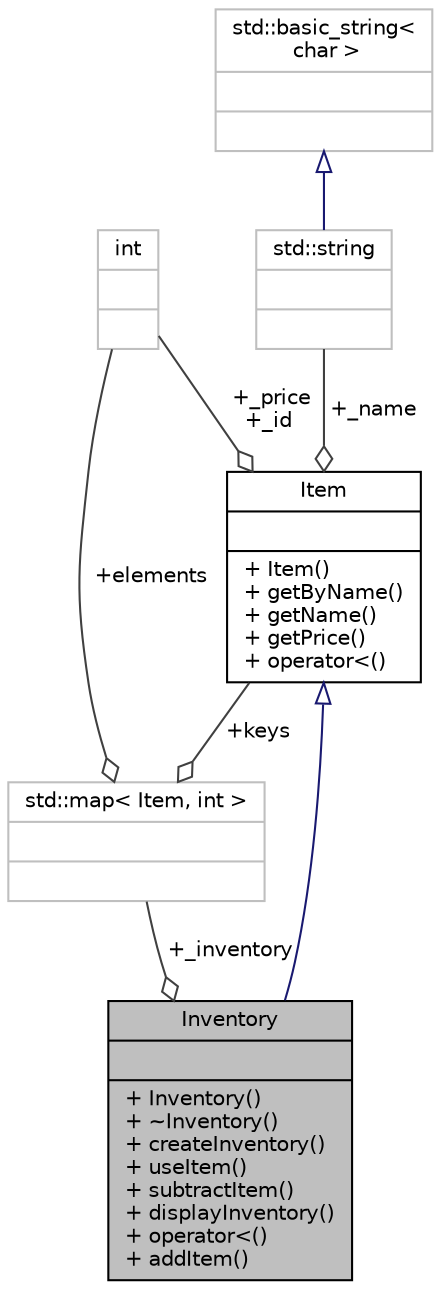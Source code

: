 digraph "Inventory"
{
 // LATEX_PDF_SIZE
  edge [fontname="Helvetica",fontsize="10",labelfontname="Helvetica",labelfontsize="10"];
  node [fontname="Helvetica",fontsize="10",shape=record];
  Node1 [label="{Inventory\n||+ Inventory()\l+ ~Inventory()\l+ createInventory()\l+ useItem()\l+ subtractItem()\l+ displayInventory()\l+ operator\<()\l+ addItem()\l}",height=0.2,width=0.4,color="black", fillcolor="grey75", style="filled", fontcolor="black",tooltip=" "];
  Node2 -> Node1 [dir="back",color="midnightblue",fontsize="10",style="solid",arrowtail="onormal",fontname="Helvetica"];
  Node2 [label="{Item\n||+ Item()\l+ getByName()\l+ getName()\l+ getPrice()\l+ operator\<()\l}",height=0.2,width=0.4,color="black", fillcolor="white", style="filled",URL="$classItem.html",tooltip=" "];
  Node3 -> Node2 [color="grey25",fontsize="10",style="solid",label=" +_price\n+_id" ,arrowhead="odiamond",fontname="Helvetica"];
  Node3 [label="{int\n||}",height=0.2,width=0.4,color="grey75", fillcolor="white", style="filled",tooltip=" "];
  Node4 -> Node2 [color="grey25",fontsize="10",style="solid",label=" +_name" ,arrowhead="odiamond",fontname="Helvetica"];
  Node4 [label="{std::string\n||}",height=0.2,width=0.4,color="grey75", fillcolor="white", style="filled",tooltip="STL class."];
  Node5 -> Node4 [dir="back",color="midnightblue",fontsize="10",style="solid",arrowtail="onormal",fontname="Helvetica"];
  Node5 [label="{std::basic_string\<\l char \>\n||}",height=0.2,width=0.4,color="grey75", fillcolor="white", style="filled",tooltip="STL class."];
  Node6 -> Node1 [color="grey25",fontsize="10",style="solid",label=" +_inventory" ,arrowhead="odiamond",fontname="Helvetica"];
  Node6 [label="{std::map\< Item, int \>\n||}",height=0.2,width=0.4,color="grey75", fillcolor="white", style="filled",tooltip=" "];
  Node2 -> Node6 [color="grey25",fontsize="10",style="solid",label=" +keys" ,arrowhead="odiamond",fontname="Helvetica"];
  Node3 -> Node6 [color="grey25",fontsize="10",style="solid",label=" +elements" ,arrowhead="odiamond",fontname="Helvetica"];
}
